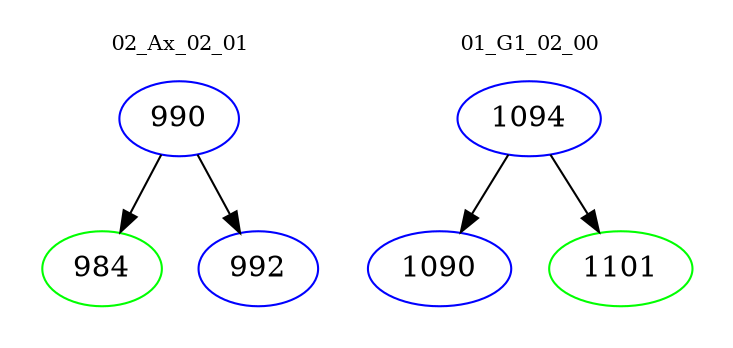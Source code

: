 digraph{
subgraph cluster_0 {
color = white
label = "02_Ax_02_01";
fontsize=10;
T0_990 [label="990", color="blue"]
T0_990 -> T0_984 [color="black"]
T0_984 [label="984", color="green"]
T0_990 -> T0_992 [color="black"]
T0_992 [label="992", color="blue"]
}
subgraph cluster_1 {
color = white
label = "01_G1_02_00";
fontsize=10;
T1_1094 [label="1094", color="blue"]
T1_1094 -> T1_1090 [color="black"]
T1_1090 [label="1090", color="blue"]
T1_1094 -> T1_1101 [color="black"]
T1_1101 [label="1101", color="green"]
}
}
